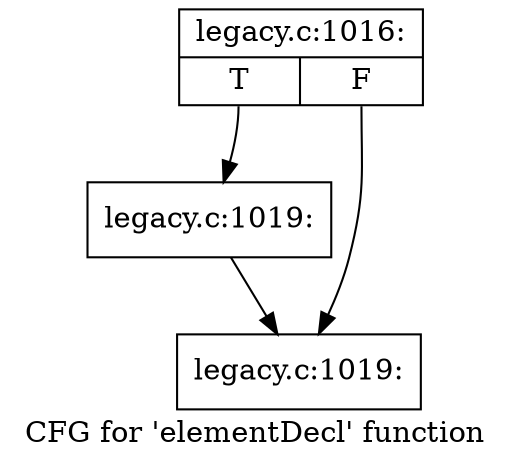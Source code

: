 digraph "CFG for 'elementDecl' function" {
	label="CFG for 'elementDecl' function";

	Node0x4954880 [shape=record,label="{legacy.c:1016:|{<s0>T|<s1>F}}"];
	Node0x4954880:s0 -> Node0x4957a50;
	Node0x4954880:s1 -> Node0x4957aa0;
	Node0x4957a50 [shape=record,label="{legacy.c:1019:}"];
	Node0x4957a50 -> Node0x4957aa0;
	Node0x4957aa0 [shape=record,label="{legacy.c:1019:}"];
}

